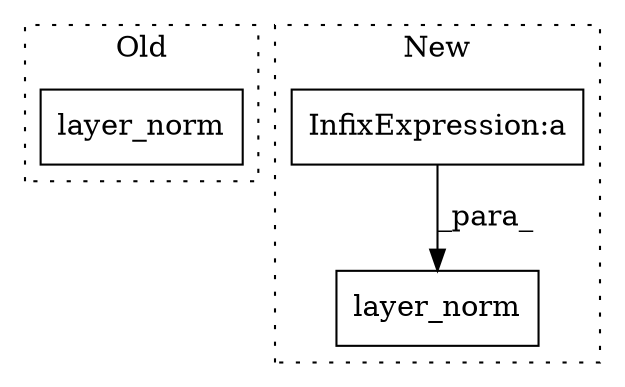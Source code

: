 digraph G {
subgraph cluster0 {
1 [label="layer_norm" a="32" s="3574,3603" l="11,1" shape="box"];
label = "Old";
style="dotted";
}
subgraph cluster1 {
2 [label="layer_norm" a="32" s="3578,3640" l="11,1" shape="box"];
3 [label="InfixExpression:a" a="27" s="3480" l="3" shape="box"];
label = "New";
style="dotted";
}
3 -> 2 [label="_para_"];
}